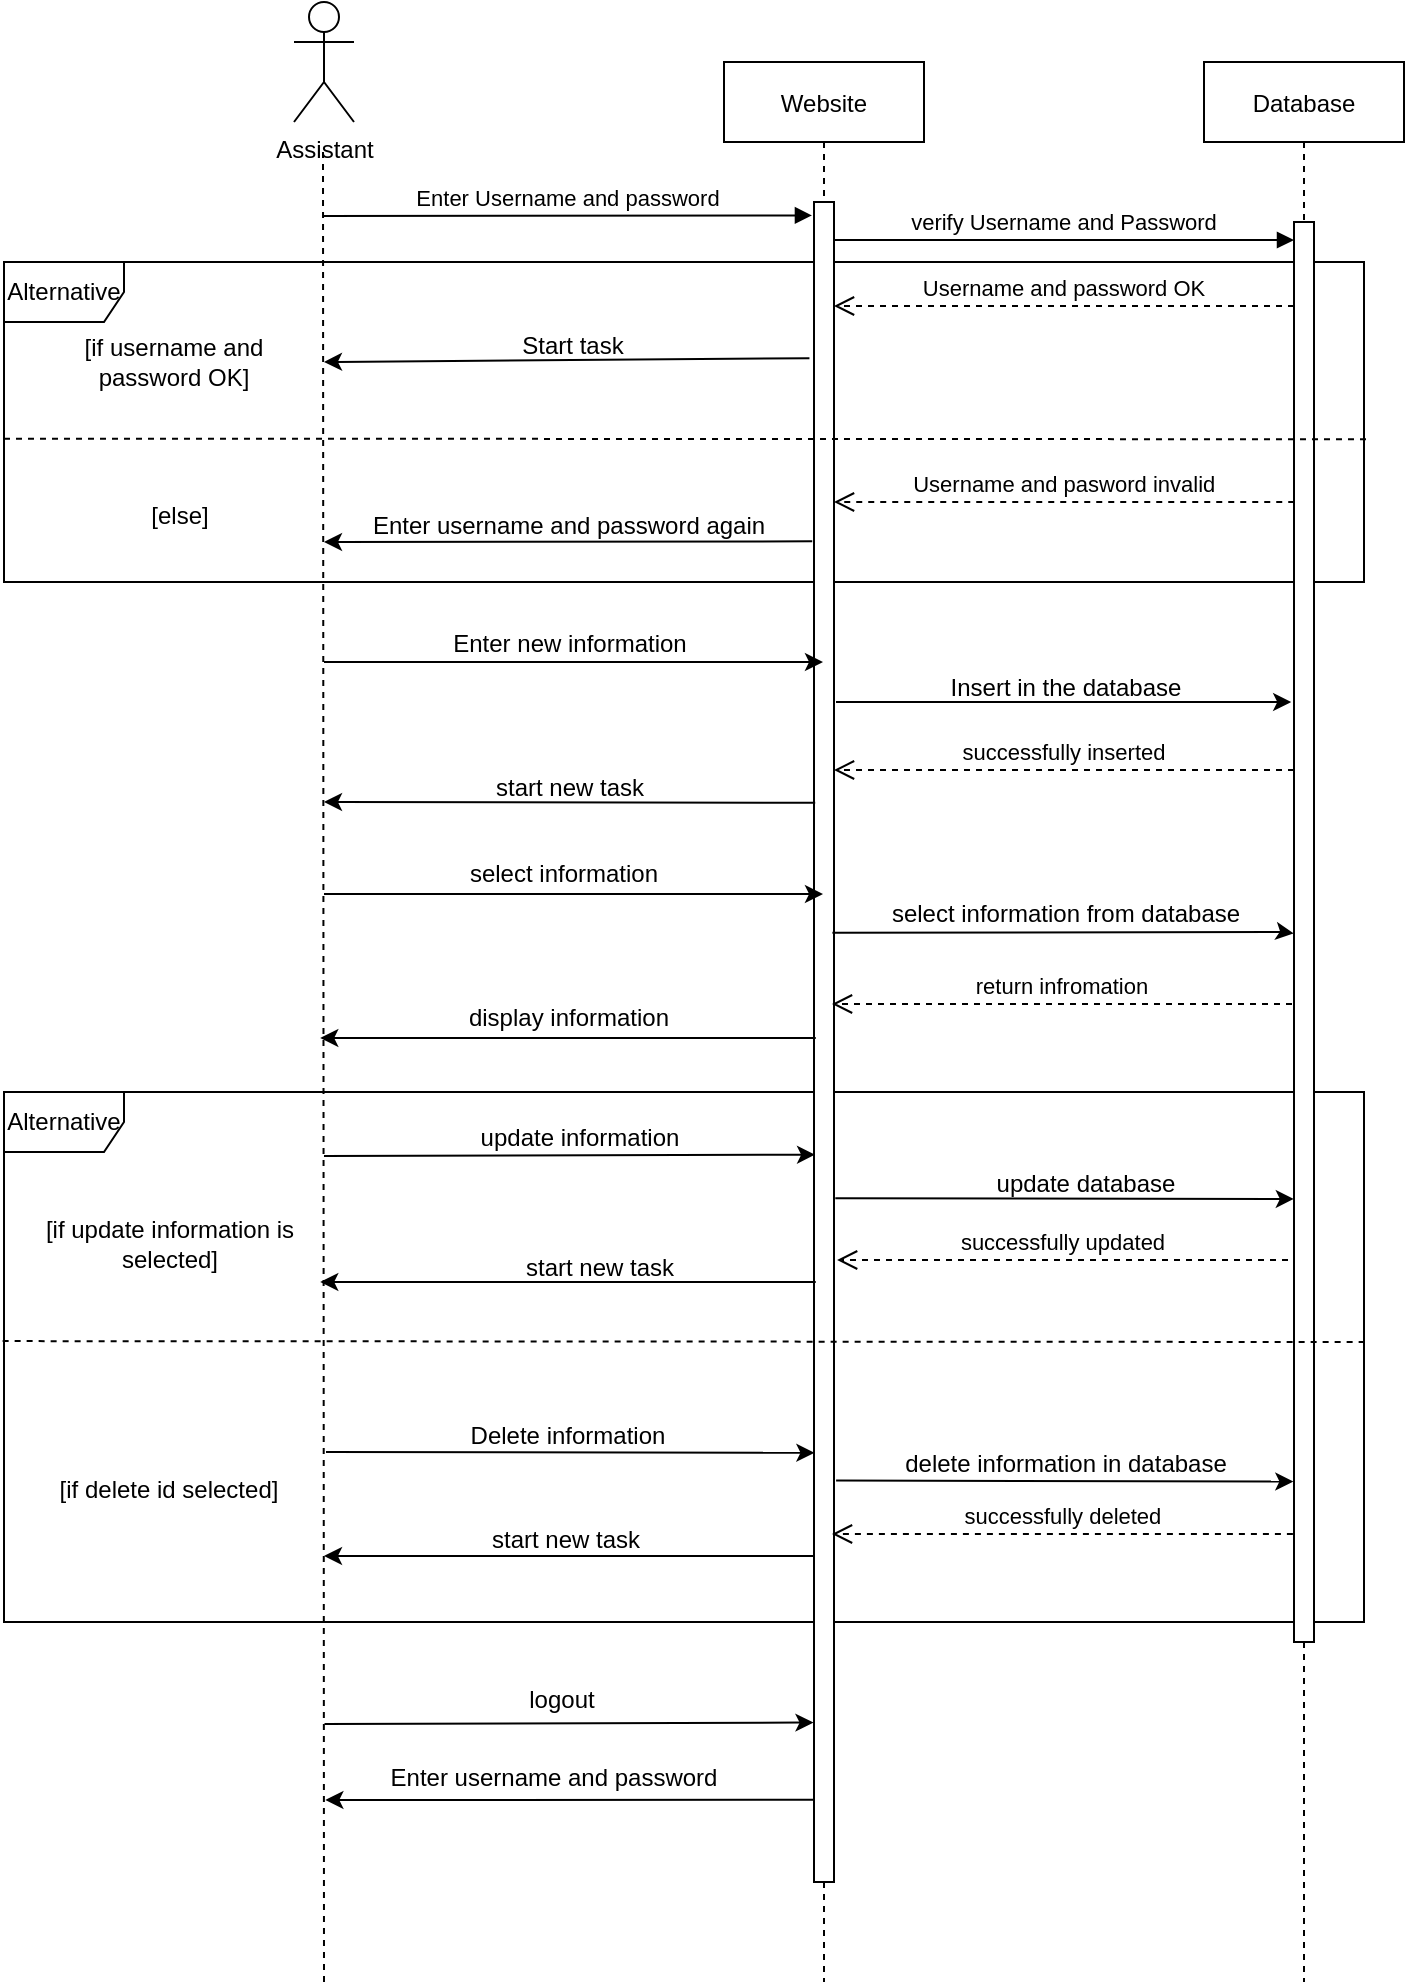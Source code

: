 <mxfile version="20.3.0" type="device"><diagram id="kgpKYQtTHZ0yAKxKKP6v" name="Page-1"><mxGraphModel dx="1961" dy="564" grid="1" gridSize="10" guides="1" tooltips="1" connect="1" arrows="1" fold="1" page="1" pageScale="1" pageWidth="850" pageHeight="1100" math="0" shadow="0"><root><mxCell id="0"/><mxCell id="1" parent="0"/><mxCell id="8H8SA_peBb_Y2j5s_v5j-11" value="Alternative" style="shape=umlFrame;whiteSpace=wrap;html=1;" vertex="1" parent="1"><mxGeometry x="-240" y="180" width="680" height="160" as="geometry"/></mxCell><mxCell id="8H8SA_peBb_Y2j5s_v5j-55" value="Alternative" style="shape=umlFrame;whiteSpace=wrap;html=1;" vertex="1" parent="1"><mxGeometry x="-240" y="595" width="680" height="265" as="geometry"/></mxCell><mxCell id="3nuBFxr9cyL0pnOWT2aG-1" value="Website" style="shape=umlLifeline;perimeter=lifelinePerimeter;container=1;collapsible=0;recursiveResize=0;rounded=0;shadow=0;strokeWidth=1;" parent="1" vertex="1"><mxGeometry x="120" y="80" width="100" height="960" as="geometry"/></mxCell><mxCell id="3nuBFxr9cyL0pnOWT2aG-2" value="" style="points=[];perimeter=orthogonalPerimeter;rounded=0;shadow=0;strokeWidth=1;" parent="3nuBFxr9cyL0pnOWT2aG-1" vertex="1"><mxGeometry x="45" y="70" width="10" height="840" as="geometry"/></mxCell><mxCell id="8H8SA_peBb_Y2j5s_v5j-38" value="" style="endArrow=classic;html=1;rounded=0;exitX=0.053;exitY=0.337;exitDx=0;exitDy=0;exitPerimeter=0;" edge="1" parent="3nuBFxr9cyL0pnOWT2aG-1"><mxGeometry width="50" height="50" relative="1" as="geometry"><mxPoint x="45.88" y="610.03" as="sourcePoint"/><mxPoint x="-201.88" y="610" as="targetPoint"/></mxGeometry></mxCell><mxCell id="8H8SA_peBb_Y2j5s_v5j-39" value="start new task" style="text;html=1;strokeColor=none;fillColor=none;align=center;verticalAlign=middle;whiteSpace=wrap;rounded=0;" vertex="1" parent="3nuBFxr9cyL0pnOWT2aG-1"><mxGeometry x="-111.88" y="595" width="100" height="15" as="geometry"/></mxCell><mxCell id="3nuBFxr9cyL0pnOWT2aG-5" value="Database" style="shape=umlLifeline;perimeter=lifelinePerimeter;container=1;collapsible=0;recursiveResize=0;rounded=0;shadow=0;strokeWidth=1;" parent="1" vertex="1"><mxGeometry x="360" y="80" width="100" height="960" as="geometry"/></mxCell><mxCell id="3nuBFxr9cyL0pnOWT2aG-6" value="" style="points=[];perimeter=orthogonalPerimeter;rounded=0;shadow=0;strokeWidth=1;" parent="3nuBFxr9cyL0pnOWT2aG-5" vertex="1"><mxGeometry x="45" y="80" width="10" height="710" as="geometry"/></mxCell><mxCell id="3nuBFxr9cyL0pnOWT2aG-7" value="Username and pasword invalid" style="verticalAlign=bottom;endArrow=open;dashed=1;endSize=8;shadow=0;strokeWidth=1;exitX=0.012;exitY=0.709;exitDx=0;exitDy=0;exitPerimeter=0;" parent="1" edge="1"><mxGeometry relative="1" as="geometry"><mxPoint x="175" y="300" as="targetPoint"/><mxPoint x="405.12" y="300" as="sourcePoint"/><Array as="points"/></mxGeometry></mxCell><mxCell id="3nuBFxr9cyL0pnOWT2aG-8" value="verify Username and Password" style="verticalAlign=bottom;endArrow=block;entryX=0;entryY=0;shadow=0;strokeWidth=1;" parent="1" edge="1"><mxGeometry relative="1" as="geometry"><mxPoint x="175" y="169.0" as="sourcePoint"/><mxPoint x="405" y="169.0" as="targetPoint"/></mxGeometry></mxCell><mxCell id="8H8SA_peBb_Y2j5s_v5j-1" value="Assistant" style="shape=umlActor;verticalLabelPosition=bottom;verticalAlign=top;html=1;outlineConnect=0;" vertex="1" parent="1"><mxGeometry x="-95" y="50" width="30" height="60" as="geometry"/></mxCell><mxCell id="8H8SA_peBb_Y2j5s_v5j-6" value="" style="endArrow=none;dashed=1;html=1;rounded=0;" edge="1" parent="1"><mxGeometry width="50" height="50" relative="1" as="geometry"><mxPoint x="-80" y="1040" as="sourcePoint"/><mxPoint x="-80.5" y="124" as="targetPoint"/></mxGeometry></mxCell><mxCell id="8H8SA_peBb_Y2j5s_v5j-9" value="Enter Username and password" style="verticalAlign=bottom;endArrow=block;shadow=0;strokeWidth=1;entryX=-0.103;entryY=0.008;entryDx=0;entryDy=0;entryPerimeter=0;" edge="1" parent="1" target="3nuBFxr9cyL0pnOWT2aG-2"><mxGeometry relative="1" as="geometry"><mxPoint x="-80" y="157" as="sourcePoint"/><mxPoint x="170" y="157" as="targetPoint"/></mxGeometry></mxCell><mxCell id="8H8SA_peBb_Y2j5s_v5j-13" value="[if username and password OK]" style="text;html=1;strokeColor=none;fillColor=none;align=center;verticalAlign=middle;whiteSpace=wrap;rounded=0;" vertex="1" parent="1"><mxGeometry x="-210" y="210" width="110" height="40" as="geometry"/></mxCell><mxCell id="8H8SA_peBb_Y2j5s_v5j-17" value="Username and password OK" style="verticalAlign=bottom;endArrow=open;dashed=1;endSize=8;exitX=0;exitY=0.95;shadow=0;strokeWidth=1;" edge="1" parent="1"><mxGeometry relative="1" as="geometry"><mxPoint x="175" y="202.0" as="targetPoint"/><mxPoint x="405" y="202.0" as="sourcePoint"/></mxGeometry></mxCell><mxCell id="8H8SA_peBb_Y2j5s_v5j-18" value="" style="endArrow=classic;html=1;rounded=0;exitX=-0.229;exitY=0.093;exitDx=0;exitDy=0;exitPerimeter=0;" edge="1" parent="1" source="3nuBFxr9cyL0pnOWT2aG-2"><mxGeometry width="50" height="50" relative="1" as="geometry"><mxPoint x="160" y="230" as="sourcePoint"/><mxPoint x="-80" y="230" as="targetPoint"/></mxGeometry></mxCell><mxCell id="8H8SA_peBb_Y2j5s_v5j-19" value="Start task" style="text;html=1;align=center;verticalAlign=middle;resizable=0;points=[];autosize=1;strokeColor=none;fillColor=none;" vertex="1" parent="1"><mxGeometry x="9" y="207" width="70" height="30" as="geometry"/></mxCell><mxCell id="8H8SA_peBb_Y2j5s_v5j-20" value="" style="endArrow=classic;html=1;rounded=0;exitX=-0.088;exitY=0.202;exitDx=0;exitDy=0;exitPerimeter=0;" edge="1" parent="1" source="3nuBFxr9cyL0pnOWT2aG-2"><mxGeometry width="50" height="50" relative="1" as="geometry"><mxPoint x="162.76" y="312.03" as="sourcePoint"/><mxPoint x="-80" y="320" as="targetPoint"/></mxGeometry></mxCell><mxCell id="8H8SA_peBb_Y2j5s_v5j-21" value="Enter username and password again" style="text;html=1;align=center;verticalAlign=middle;resizable=0;points=[];autosize=1;strokeColor=none;fillColor=none;" vertex="1" parent="1"><mxGeometry x="-68" y="297" width="220" height="30" as="geometry"/></mxCell><mxCell id="8H8SA_peBb_Y2j5s_v5j-15" value="[else]" style="text;html=1;strokeColor=none;fillColor=none;align=center;verticalAlign=middle;whiteSpace=wrap;rounded=0;" vertex="1" parent="1"><mxGeometry x="-177.5" y="297" width="50" height="20" as="geometry"/></mxCell><mxCell id="8H8SA_peBb_Y2j5s_v5j-22" value="" style="endArrow=none;dashed=1;html=1;rounded=0;exitX=0;exitY=0.552;exitDx=0;exitDy=0;exitPerimeter=0;" edge="1" parent="1" source="8H8SA_peBb_Y2j5s_v5j-11"><mxGeometry width="50" height="50" relative="1" as="geometry"><mxPoint x="-227" y="268.62" as="sourcePoint"/><mxPoint x="443" y="268.62" as="targetPoint"/></mxGeometry></mxCell><mxCell id="8H8SA_peBb_Y2j5s_v5j-23" value="" style="endArrow=classic;html=1;rounded=0;" edge="1" parent="1" target="3nuBFxr9cyL0pnOWT2aG-1"><mxGeometry width="50" height="50" relative="1" as="geometry"><mxPoint x="-80" y="380" as="sourcePoint"/><mxPoint x="160" y="380" as="targetPoint"/></mxGeometry></mxCell><mxCell id="8H8SA_peBb_Y2j5s_v5j-25" value="successfully inserted" style="verticalAlign=bottom;endArrow=open;dashed=1;endSize=8;exitX=0;exitY=0.95;shadow=0;strokeWidth=1;" edge="1" parent="1"><mxGeometry relative="1" as="geometry"><mxPoint x="175" y="434.0" as="targetPoint"/><mxPoint x="405" y="434.0" as="sourcePoint"/></mxGeometry></mxCell><mxCell id="8H8SA_peBb_Y2j5s_v5j-26" value="" style="endArrow=classic;html=1;rounded=0;exitX=0.059;exitY=0.295;exitDx=0;exitDy=0;exitPerimeter=0;" edge="1" parent="1"><mxGeometry width="50" height="50" relative="1" as="geometry"><mxPoint x="165.59" y="450.4" as="sourcePoint"/><mxPoint x="-80" y="450" as="targetPoint"/></mxGeometry></mxCell><mxCell id="8H8SA_peBb_Y2j5s_v5j-27" value="Enter new information" style="text;html=1;strokeColor=none;fillColor=none;align=center;verticalAlign=middle;whiteSpace=wrap;rounded=0;" vertex="1" parent="1"><mxGeometry x="-26.75" y="356" width="140" height="30" as="geometry"/></mxCell><mxCell id="8H8SA_peBb_Y2j5s_v5j-28" value="Insert in the database" style="text;html=1;strokeColor=none;fillColor=none;align=center;verticalAlign=middle;whiteSpace=wrap;rounded=0;" vertex="1" parent="1"><mxGeometry x="231" y="378" width="120" height="30" as="geometry"/></mxCell><mxCell id="8H8SA_peBb_Y2j5s_v5j-29" value="start new task" style="text;html=1;strokeColor=none;fillColor=none;align=center;verticalAlign=middle;whiteSpace=wrap;rounded=0;" vertex="1" parent="1"><mxGeometry y="438" width="86" height="10" as="geometry"/></mxCell><mxCell id="8H8SA_peBb_Y2j5s_v5j-30" value="" style="endArrow=classic;html=1;rounded=0;entryX=0.054;entryY=0.428;entryDx=0;entryDy=0;entryPerimeter=0;" edge="1" parent="1"><mxGeometry width="50" height="50" relative="1" as="geometry"><mxPoint x="-80" y="627" as="sourcePoint"/><mxPoint x="165.54" y="626.36" as="targetPoint"/></mxGeometry></mxCell><mxCell id="8H8SA_peBb_Y2j5s_v5j-31" value="update information" style="text;html=1;strokeColor=none;fillColor=none;align=center;verticalAlign=middle;whiteSpace=wrap;rounded=0;" vertex="1" parent="1"><mxGeometry x="-24" y="610" width="144" height="15" as="geometry"/></mxCell><mxCell id="8H8SA_peBb_Y2j5s_v5j-32" value="" style="endArrow=classic;html=1;rounded=0;exitX=1.067;exitY=0.593;exitDx=0;exitDy=0;exitPerimeter=0;entryX=-0.009;entryY=0.688;entryDx=0;entryDy=0;entryPerimeter=0;" edge="1" parent="1" source="3nuBFxr9cyL0pnOWT2aG-2" target="3nuBFxr9cyL0pnOWT2aG-6"><mxGeometry width="50" height="50" relative="1" as="geometry"><mxPoint x="173.9" y="724.76" as="sourcePoint"/><mxPoint x="411.5" y="724.76" as="targetPoint"/></mxGeometry></mxCell><mxCell id="8H8SA_peBb_Y2j5s_v5j-33" value="update database" style="text;html=1;strokeColor=none;fillColor=none;align=center;verticalAlign=middle;whiteSpace=wrap;rounded=0;" vertex="1" parent="1"><mxGeometry x="251" y="633" width="100" height="15" as="geometry"/></mxCell><mxCell id="8H8SA_peBb_Y2j5s_v5j-34" value="" style="endArrow=classic;html=1;rounded=0;" edge="1" parent="1"><mxGeometry width="50" height="50" relative="1" as="geometry"><mxPoint x="176" y="400" as="sourcePoint"/><mxPoint x="403.6" y="400" as="targetPoint"/></mxGeometry></mxCell><mxCell id="8H8SA_peBb_Y2j5s_v5j-35" value="successfully updated" style="verticalAlign=bottom;endArrow=open;dashed=1;endSize=8;shadow=0;strokeWidth=1;" edge="1" parent="1"><mxGeometry relative="1" as="geometry"><mxPoint x="176.548" y="679.0" as="targetPoint"/><mxPoint x="402" y="679" as="sourcePoint"/></mxGeometry></mxCell><mxCell id="8H8SA_peBb_Y2j5s_v5j-40" value="" style="endArrow=classic;html=1;rounded=0;entryX=-0.08;entryY=0.545;entryDx=0;entryDy=0;entryPerimeter=0;" edge="1" parent="1"><mxGeometry width="50" height="50" relative="1" as="geometry"><mxPoint x="-79" y="775" as="sourcePoint"/><mxPoint x="165.2" y="775.4" as="targetPoint"/></mxGeometry></mxCell><mxCell id="8H8SA_peBb_Y2j5s_v5j-41" value="Delete information" style="text;html=1;strokeColor=none;fillColor=none;align=center;verticalAlign=middle;whiteSpace=wrap;rounded=0;" vertex="1" parent="1"><mxGeometry x="-8" y="759" width="100" height="15" as="geometry"/></mxCell><mxCell id="8H8SA_peBb_Y2j5s_v5j-42" value="" style="endArrow=classic;html=1;rounded=0;exitX=1.105;exitY=0.761;exitDx=0;exitDy=0;exitPerimeter=0;entryX=-0.033;entryY=0.887;entryDx=0;entryDy=0;entryPerimeter=0;" edge="1" parent="1" source="3nuBFxr9cyL0pnOWT2aG-2" target="3nuBFxr9cyL0pnOWT2aG-6"><mxGeometry width="50" height="50" relative="1" as="geometry"><mxPoint x="175.0" y="787.76" as="sourcePoint"/><mxPoint x="412.6" y="787.76" as="targetPoint"/></mxGeometry></mxCell><mxCell id="8H8SA_peBb_Y2j5s_v5j-43" value="delete information in database" style="text;html=1;strokeColor=none;fillColor=none;align=center;verticalAlign=middle;whiteSpace=wrap;rounded=0;" vertex="1" parent="1"><mxGeometry x="203" y="773" width="176" height="15" as="geometry"/></mxCell><mxCell id="8H8SA_peBb_Y2j5s_v5j-44" value="" style="endArrow=classic;html=1;rounded=0;" edge="1" parent="1" target="3nuBFxr9cyL0pnOWT2aG-1"><mxGeometry width="50" height="50" relative="1" as="geometry"><mxPoint x="-80" y="496" as="sourcePoint"/><mxPoint x="169.5" y="496" as="targetPoint"/></mxGeometry></mxCell><mxCell id="8H8SA_peBb_Y2j5s_v5j-45" value="select information" style="text;html=1;strokeColor=none;fillColor=none;align=center;verticalAlign=middle;whiteSpace=wrap;rounded=0;" vertex="1" parent="1"><mxGeometry x="-10" y="476" width="100" height="20" as="geometry"/></mxCell><mxCell id="8H8SA_peBb_Y2j5s_v5j-46" value="" style="endArrow=classic;html=1;rounded=0;entryX=-0.009;entryY=0.501;entryDx=0;entryDy=0;entryPerimeter=0;exitX=0.92;exitY=0.435;exitDx=0;exitDy=0;exitPerimeter=0;" edge="1" parent="1" source="3nuBFxr9cyL0pnOWT2aG-2" target="3nuBFxr9cyL0pnOWT2aG-6"><mxGeometry width="50" height="50" relative="1" as="geometry"><mxPoint x="169.912" y="515" as="sourcePoint"/><mxPoint x="409.5" y="515" as="targetPoint"/><Array as="points"><mxPoint x="400" y="515"/></Array></mxGeometry></mxCell><mxCell id="8H8SA_peBb_Y2j5s_v5j-47" value="select information from database" style="text;html=1;strokeColor=none;fillColor=none;align=center;verticalAlign=middle;whiteSpace=wrap;rounded=0;" vertex="1" parent="1"><mxGeometry x="191" y="496" width="200" height="19" as="geometry"/></mxCell><mxCell id="8H8SA_peBb_Y2j5s_v5j-48" value="return infromation" style="verticalAlign=bottom;endArrow=open;dashed=1;endSize=8;exitX=0;exitY=0.95;shadow=0;strokeWidth=1;" edge="1" parent="1"><mxGeometry relative="1" as="geometry"><mxPoint x="174" y="551.0" as="targetPoint"/><mxPoint x="404" y="551.0" as="sourcePoint"/></mxGeometry></mxCell><mxCell id="8H8SA_peBb_Y2j5s_v5j-49" value="" style="endArrow=classic;html=1;rounded=0;exitX=0.053;exitY=0.337;exitDx=0;exitDy=0;exitPerimeter=0;" edge="1" parent="1"><mxGeometry width="50" height="50" relative="1" as="geometry"><mxPoint x="165.88" y="568.03" as="sourcePoint"/><mxPoint x="-81.88" y="568" as="targetPoint"/></mxGeometry></mxCell><mxCell id="8H8SA_peBb_Y2j5s_v5j-50" value="display information" style="text;html=1;strokeColor=none;fillColor=none;align=center;verticalAlign=middle;whiteSpace=wrap;rounded=0;" vertex="1" parent="1"><mxGeometry x="-23" y="548" width="131.12" height="20" as="geometry"/></mxCell><mxCell id="8H8SA_peBb_Y2j5s_v5j-52" value="successfully deleted" style="verticalAlign=bottom;endArrow=open;dashed=1;endSize=8;exitX=0;exitY=0.95;shadow=0;strokeWidth=1;" edge="1" parent="1"><mxGeometry relative="1" as="geometry"><mxPoint x="174" y="816" as="targetPoint"/><mxPoint x="404.45" y="816.0" as="sourcePoint"/></mxGeometry></mxCell><mxCell id="8H8SA_peBb_Y2j5s_v5j-53" value="" style="endArrow=classic;html=1;rounded=0;exitX=0.053;exitY=0.337;exitDx=0;exitDy=0;exitPerimeter=0;" edge="1" parent="1"><mxGeometry width="50" height="50" relative="1" as="geometry"><mxPoint x="165.44" y="827.03" as="sourcePoint"/><mxPoint x="-80" y="827" as="targetPoint"/></mxGeometry></mxCell><mxCell id="8H8SA_peBb_Y2j5s_v5j-54" value="start new task" style="text;html=1;strokeColor=none;fillColor=none;align=center;verticalAlign=middle;whiteSpace=wrap;rounded=0;" vertex="1" parent="1"><mxGeometry x="-4" y="811" width="90" height="15" as="geometry"/></mxCell><mxCell id="8H8SA_peBb_Y2j5s_v5j-59" value="[if update information is selected]" style="text;html=1;strokeColor=none;fillColor=none;align=center;verticalAlign=middle;whiteSpace=wrap;rounded=0;" vertex="1" parent="1"><mxGeometry x="-227.5" y="648" width="140" height="45" as="geometry"/></mxCell><mxCell id="8H8SA_peBb_Y2j5s_v5j-60" value="[if delete id selected]" style="text;html=1;strokeColor=none;fillColor=none;align=center;verticalAlign=middle;whiteSpace=wrap;rounded=0;" vertex="1" parent="1"><mxGeometry x="-215" y="774" width="115" height="40" as="geometry"/></mxCell><mxCell id="8H8SA_peBb_Y2j5s_v5j-61" value="" style="endArrow=classic;html=1;rounded=0;entryX=-0.025;entryY=0.919;entryDx=0;entryDy=0;entryPerimeter=0;" edge="1" parent="1"><mxGeometry width="50" height="50" relative="1" as="geometry"><mxPoint x="-79.75" y="911" as="sourcePoint"/><mxPoint x="164.75" y="910.28" as="targetPoint"/></mxGeometry></mxCell><mxCell id="8H8SA_peBb_Y2j5s_v5j-62" value="logout" style="text;html=1;strokeColor=none;fillColor=none;align=center;verticalAlign=middle;whiteSpace=wrap;rounded=0;" vertex="1" parent="1"><mxGeometry x="11.68" y="889" width="54" height="20" as="geometry"/></mxCell><mxCell id="8H8SA_peBb_Y2j5s_v5j-65" value="" style="endArrow=classic;html=1;rounded=0;exitX=-0.039;exitY=0.991;exitDx=0;exitDy=0;exitPerimeter=0;" edge="1" parent="1"><mxGeometry width="50" height="50" relative="1" as="geometry"><mxPoint x="164.61" y="948.92" as="sourcePoint"/><mxPoint x="-79.32" y="949" as="targetPoint"/></mxGeometry></mxCell><mxCell id="8H8SA_peBb_Y2j5s_v5j-66" value="Enter username and password" style="text;html=1;strokeColor=none;fillColor=none;align=center;verticalAlign=middle;whiteSpace=wrap;rounded=0;" vertex="1" parent="1"><mxGeometry x="-56" y="928" width="181.68" height="20" as="geometry"/></mxCell><mxCell id="8H8SA_peBb_Y2j5s_v5j-71" value="" style="endArrow=none;dashed=1;html=1;rounded=0;exitX=-0.001;exitY=0.47;exitDx=0;exitDy=0;exitPerimeter=0;" edge="1" parent="1" source="8H8SA_peBb_Y2j5s_v5j-55"><mxGeometry width="50" height="50" relative="1" as="geometry"><mxPoint x="150" y="790" as="sourcePoint"/><mxPoint x="440" y="720" as="targetPoint"/><Array as="points"/></mxGeometry></mxCell></root></mxGraphModel></diagram></mxfile>